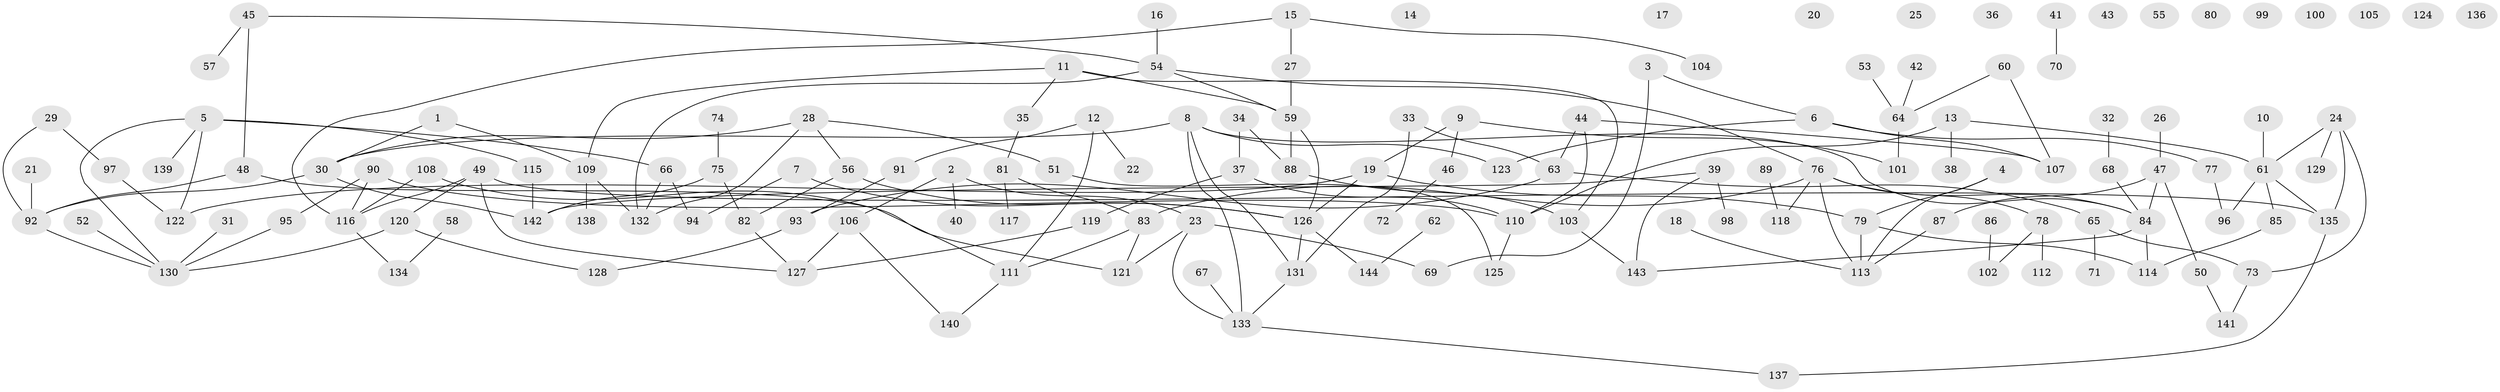 // Generated by graph-tools (version 1.1) at 2025/13/03/09/25 04:13:11]
// undirected, 144 vertices, 174 edges
graph export_dot {
graph [start="1"]
  node [color=gray90,style=filled];
  1;
  2;
  3;
  4;
  5;
  6;
  7;
  8;
  9;
  10;
  11;
  12;
  13;
  14;
  15;
  16;
  17;
  18;
  19;
  20;
  21;
  22;
  23;
  24;
  25;
  26;
  27;
  28;
  29;
  30;
  31;
  32;
  33;
  34;
  35;
  36;
  37;
  38;
  39;
  40;
  41;
  42;
  43;
  44;
  45;
  46;
  47;
  48;
  49;
  50;
  51;
  52;
  53;
  54;
  55;
  56;
  57;
  58;
  59;
  60;
  61;
  62;
  63;
  64;
  65;
  66;
  67;
  68;
  69;
  70;
  71;
  72;
  73;
  74;
  75;
  76;
  77;
  78;
  79;
  80;
  81;
  82;
  83;
  84;
  85;
  86;
  87;
  88;
  89;
  90;
  91;
  92;
  93;
  94;
  95;
  96;
  97;
  98;
  99;
  100;
  101;
  102;
  103;
  104;
  105;
  106;
  107;
  108;
  109;
  110;
  111;
  112;
  113;
  114;
  115;
  116;
  117;
  118;
  119;
  120;
  121;
  122;
  123;
  124;
  125;
  126;
  127;
  128;
  129;
  130;
  131;
  132;
  133;
  134;
  135;
  136;
  137;
  138;
  139;
  140;
  141;
  142;
  143;
  144;
  1 -- 30;
  1 -- 109;
  2 -- 23;
  2 -- 40;
  2 -- 106;
  3 -- 6;
  3 -- 69;
  4 -- 79;
  4 -- 113;
  5 -- 66;
  5 -- 115;
  5 -- 122;
  5 -- 130;
  5 -- 139;
  6 -- 77;
  6 -- 107;
  6 -- 123;
  7 -- 94;
  7 -- 126;
  8 -- 30;
  8 -- 84;
  8 -- 123;
  8 -- 131;
  8 -- 133;
  9 -- 19;
  9 -- 46;
  9 -- 101;
  10 -- 61;
  11 -- 35;
  11 -- 59;
  11 -- 103;
  11 -- 109;
  12 -- 22;
  12 -- 91;
  12 -- 111;
  13 -- 38;
  13 -- 61;
  13 -- 110;
  15 -- 27;
  15 -- 104;
  15 -- 116;
  16 -- 54;
  18 -- 113;
  19 -- 79;
  19 -- 122;
  19 -- 126;
  21 -- 92;
  23 -- 69;
  23 -- 121;
  23 -- 133;
  24 -- 61;
  24 -- 73;
  24 -- 129;
  24 -- 135;
  26 -- 47;
  27 -- 59;
  28 -- 30;
  28 -- 51;
  28 -- 56;
  28 -- 132;
  29 -- 92;
  29 -- 97;
  30 -- 92;
  30 -- 142;
  31 -- 130;
  32 -- 68;
  33 -- 63;
  33 -- 131;
  34 -- 37;
  34 -- 88;
  35 -- 81;
  37 -- 110;
  37 -- 119;
  39 -- 98;
  39 -- 142;
  39 -- 143;
  41 -- 70;
  42 -- 64;
  44 -- 63;
  44 -- 107;
  44 -- 110;
  45 -- 48;
  45 -- 54;
  45 -- 57;
  46 -- 72;
  47 -- 50;
  47 -- 84;
  47 -- 87;
  48 -- 92;
  48 -- 121;
  49 -- 116;
  49 -- 120;
  49 -- 127;
  49 -- 135;
  50 -- 141;
  51 -- 125;
  52 -- 130;
  53 -- 64;
  54 -- 59;
  54 -- 76;
  54 -- 132;
  56 -- 82;
  56 -- 126;
  58 -- 134;
  59 -- 88;
  59 -- 126;
  60 -- 64;
  60 -- 107;
  61 -- 85;
  61 -- 96;
  61 -- 135;
  62 -- 144;
  63 -- 65;
  63 -- 93;
  64 -- 101;
  65 -- 71;
  65 -- 73;
  66 -- 94;
  66 -- 132;
  67 -- 133;
  68 -- 84;
  73 -- 141;
  74 -- 75;
  75 -- 82;
  75 -- 142;
  76 -- 78;
  76 -- 83;
  76 -- 84;
  76 -- 113;
  76 -- 118;
  77 -- 96;
  78 -- 102;
  78 -- 112;
  79 -- 113;
  79 -- 114;
  81 -- 83;
  81 -- 117;
  82 -- 127;
  83 -- 111;
  83 -- 121;
  84 -- 114;
  84 -- 143;
  85 -- 114;
  86 -- 102;
  87 -- 113;
  88 -- 103;
  89 -- 118;
  90 -- 95;
  90 -- 110;
  90 -- 116;
  91 -- 93;
  92 -- 130;
  93 -- 128;
  95 -- 130;
  97 -- 122;
  103 -- 143;
  106 -- 127;
  106 -- 140;
  108 -- 111;
  108 -- 116;
  109 -- 132;
  109 -- 138;
  110 -- 125;
  111 -- 140;
  115 -- 142;
  116 -- 134;
  119 -- 127;
  120 -- 128;
  120 -- 130;
  126 -- 131;
  126 -- 144;
  131 -- 133;
  133 -- 137;
  135 -- 137;
}

